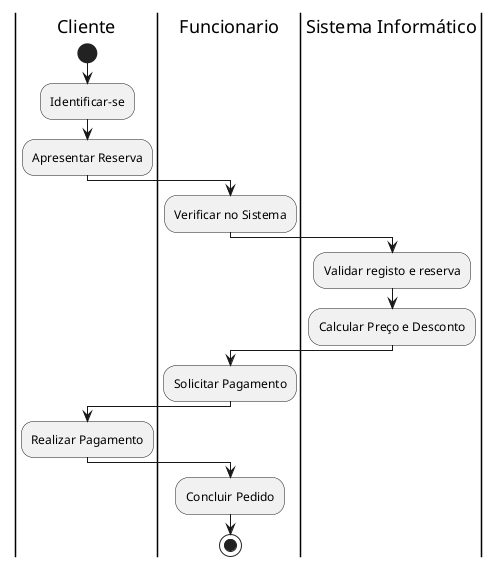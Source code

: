 @startuml casa da musica
|Cliente|
start
:Identificar-se;
:Apresentar Reserva;
|Funcionario|
:Verificar no Sistema;
|Sistema Informático|
:Validar registo e reserva;
:Calcular Preço e Desconto;
|Funcionario|
:Solicitar Pagamento;
|Cliente|
:Realizar Pagamento;
|Funcionario|
:Concluir Pedido;
stop
@enduml